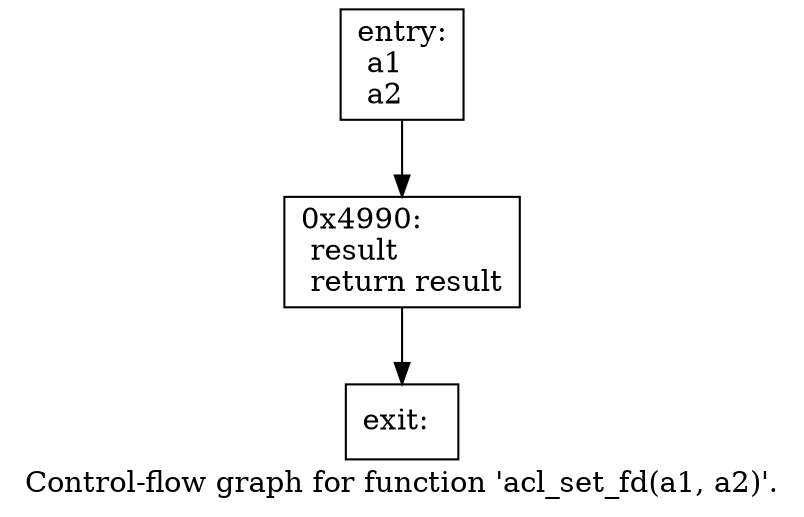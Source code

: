 digraph "Control-flow graph for function 'acl_set_fd(a1, a2)'." {
  label="Control-flow graph for function 'acl_set_fd(a1, a2)'.";
  node [shape=record];

  Node081A0BC0 [label="{entry:\l  a1\l  a2\l}"];
  Node081A0BC0 -> Node081A0C98;
  Node081A0C98 [label="{0x4990:\l  result\l  return result\l}"];
  Node081A0C98 -> Node081A1118;
  Node081A1118 [label="{exit:\l}"];

}
